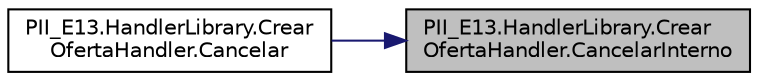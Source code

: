 digraph "PII_E13.HandlerLibrary.CrearOfertaHandler.CancelarInterno"
{
 // INTERACTIVE_SVG=YES
 // LATEX_PDF_SIZE
  edge [fontname="Helvetica",fontsize="10",labelfontname="Helvetica",labelfontsize="10"];
  node [fontname="Helvetica",fontsize="10",shape=record];
  rankdir="RL";
  Node1 [label="PII_E13.HandlerLibrary.Crear\lOfertaHandler.CancelarInterno",height=0.2,width=0.4,color="black", fillcolor="grey75", style="filled", fontcolor="black",tooltip="Este método puede ser sobreescrito en las clases sucesores que procesan varios mensajes cambiando de ..."];
  Node1 -> Node2 [dir="back",color="midnightblue",fontsize="10",style="solid",fontname="Helvetica"];
  Node2 [label="PII_E13.HandlerLibrary.Crear\lOfertaHandler.Cancelar",height=0.2,width=0.4,color="black", fillcolor="white", style="filled",URL="$classPII__E13_1_1HandlerLibrary_1_1CrearOfertaHandler.html#aee0c09bf7f86a72a5985dda027287cf9",tooltip="Retorna este \"handler\" al estado inicial. En los \"handler\" sin estado no hace nada...."];
}
